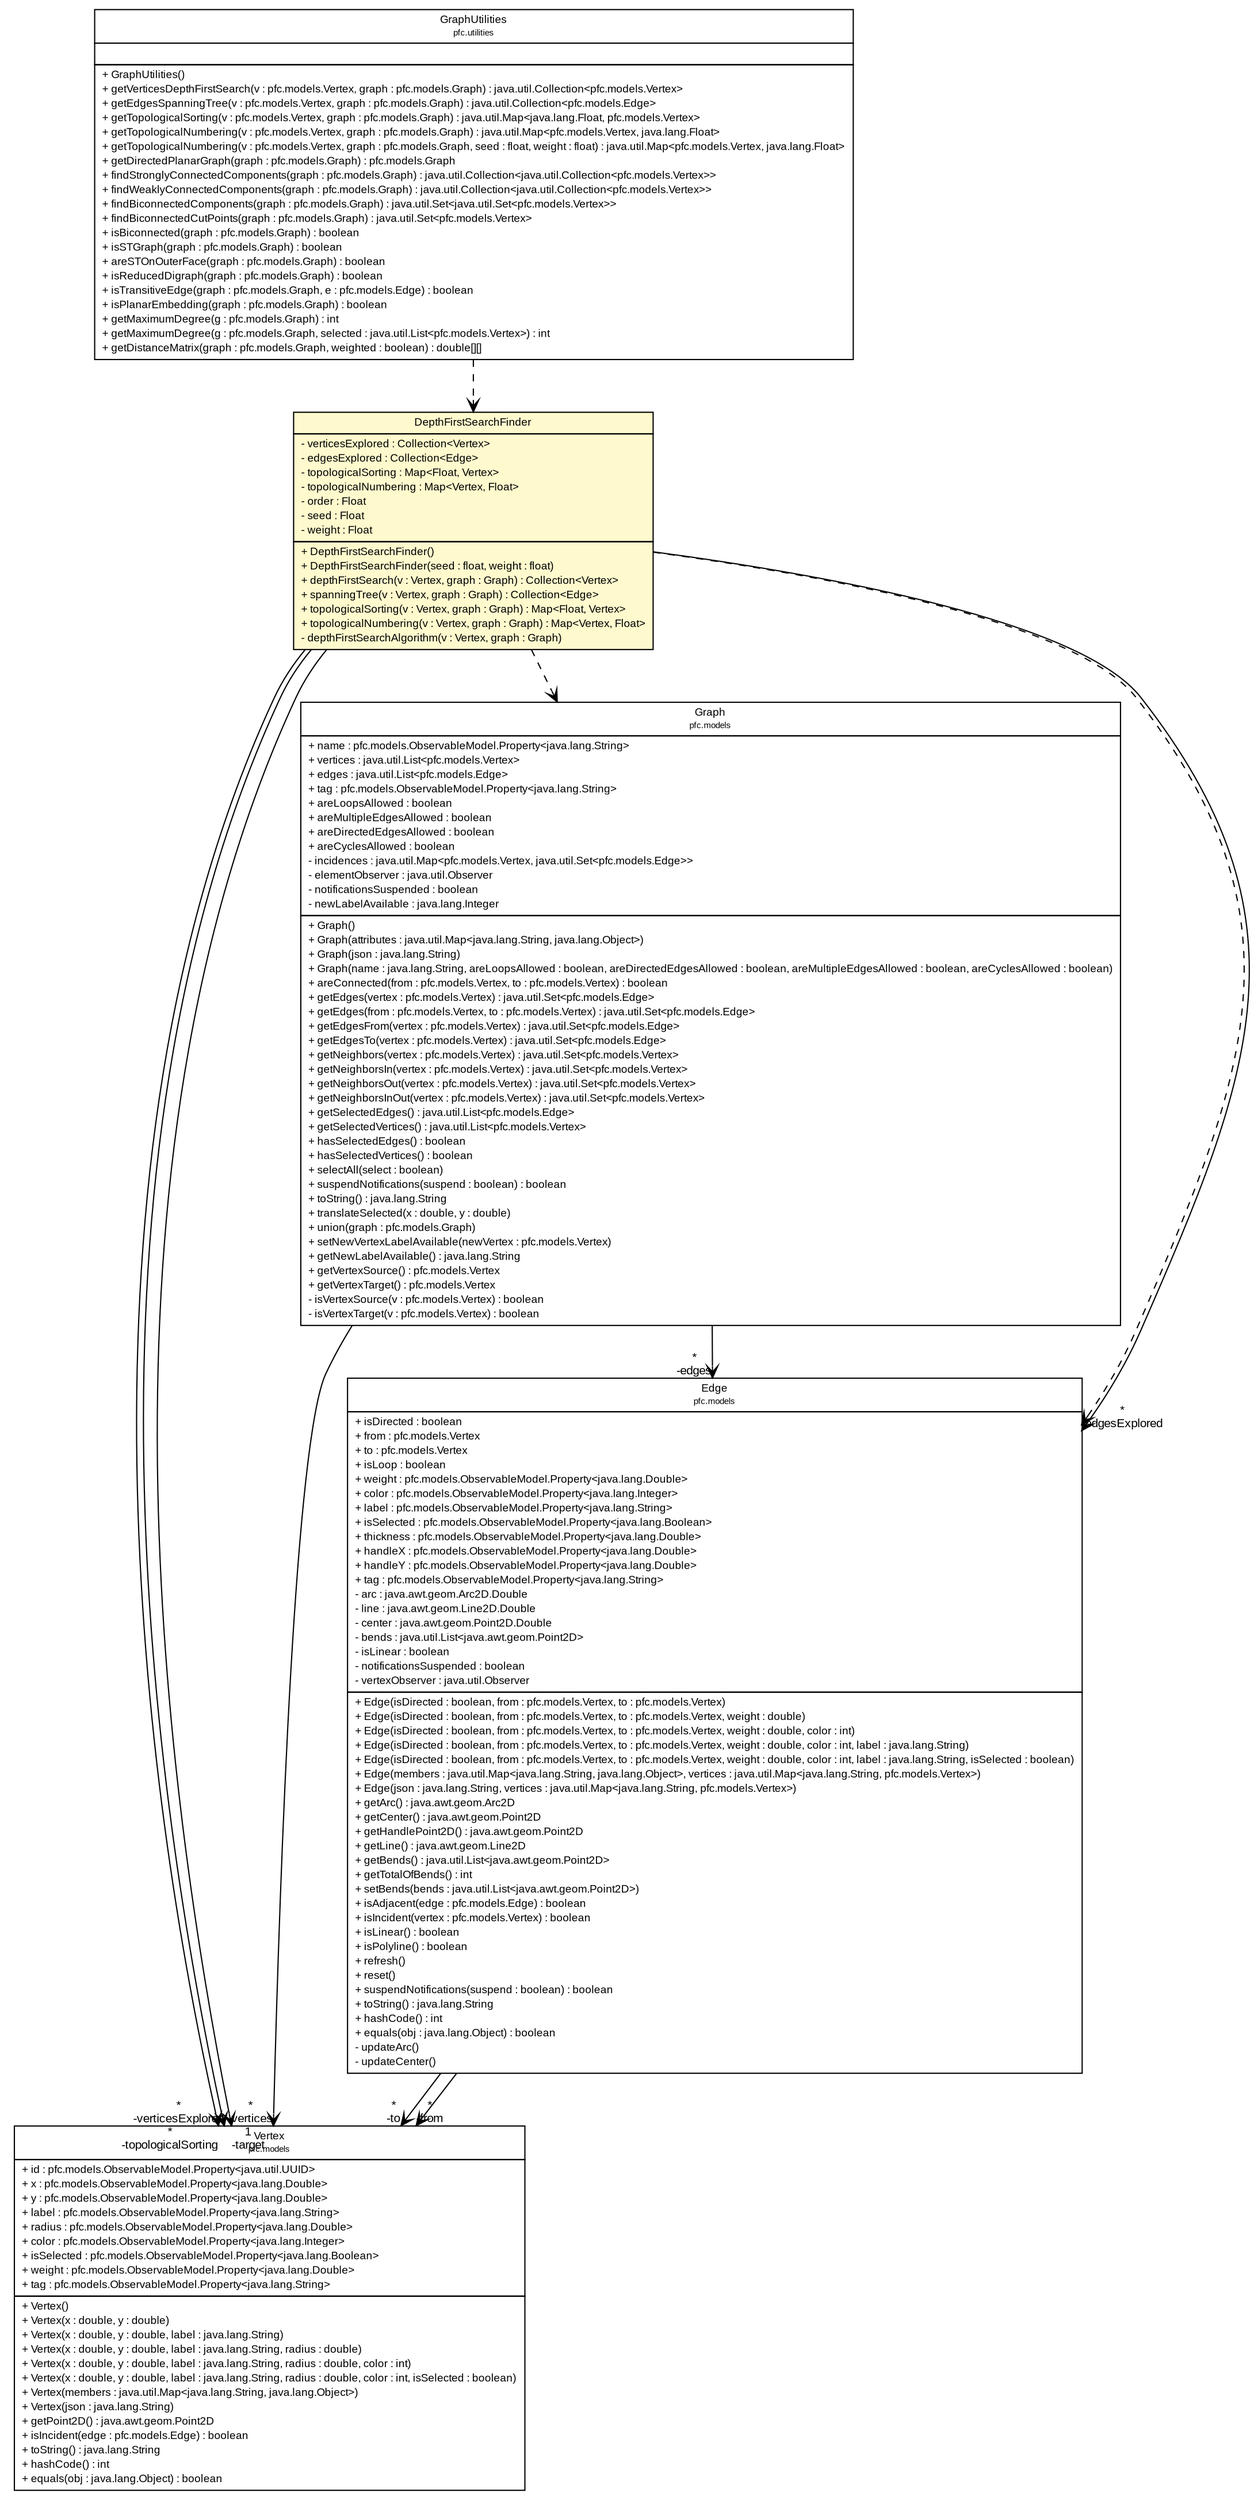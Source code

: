 #!/usr/local/bin/dot
#
# Class diagram 
# Generated by UMLGraph version R5_6 (http://www.umlgraph.org/)
#

digraph G {
	edge [fontname="arial",fontsize=10,labelfontname="arial",labelfontsize=10];
	node [fontname="arial",fontsize=10,shape=plaintext];
	nodesep=0.25;
	ranksep=0.5;
	// pfc.models.Vertex
	c5523 [label=<<table title="pfc.models.Vertex" border="0" cellborder="1" cellspacing="0" cellpadding="2" port="p" href="../../models/Vertex.html">
		<tr><td><table border="0" cellspacing="0" cellpadding="1">
<tr><td align="center" balign="center"> Vertex </td></tr>
<tr><td align="center" balign="center"><font point-size="7.0"> pfc.models </font></td></tr>
		</table></td></tr>
		<tr><td><table border="0" cellspacing="0" cellpadding="1">
<tr><td align="left" balign="left"> + id : pfc.models.ObservableModel.Property&lt;java.util.UUID&gt; </td></tr>
<tr><td align="left" balign="left"> + x : pfc.models.ObservableModel.Property&lt;java.lang.Double&gt; </td></tr>
<tr><td align="left" balign="left"> + y : pfc.models.ObservableModel.Property&lt;java.lang.Double&gt; </td></tr>
<tr><td align="left" balign="left"> + label : pfc.models.ObservableModel.Property&lt;java.lang.String&gt; </td></tr>
<tr><td align="left" balign="left"> + radius : pfc.models.ObservableModel.Property&lt;java.lang.Double&gt; </td></tr>
<tr><td align="left" balign="left"> + color : pfc.models.ObservableModel.Property&lt;java.lang.Integer&gt; </td></tr>
<tr><td align="left" balign="left"> + isSelected : pfc.models.ObservableModel.Property&lt;java.lang.Boolean&gt; </td></tr>
<tr><td align="left" balign="left"> + weight : pfc.models.ObservableModel.Property&lt;java.lang.Double&gt; </td></tr>
<tr><td align="left" balign="left"> + tag : pfc.models.ObservableModel.Property&lt;java.lang.String&gt; </td></tr>
		</table></td></tr>
		<tr><td><table border="0" cellspacing="0" cellpadding="1">
<tr><td align="left" balign="left"> + Vertex() </td></tr>
<tr><td align="left" balign="left"> + Vertex(x : double, y : double) </td></tr>
<tr><td align="left" balign="left"> + Vertex(x : double, y : double, label : java.lang.String) </td></tr>
<tr><td align="left" balign="left"> + Vertex(x : double, y : double, label : java.lang.String, radius : double) </td></tr>
<tr><td align="left" balign="left"> + Vertex(x : double, y : double, label : java.lang.String, radius : double, color : int) </td></tr>
<tr><td align="left" balign="left"> + Vertex(x : double, y : double, label : java.lang.String, radius : double, color : int, isSelected : boolean) </td></tr>
<tr><td align="left" balign="left"> + Vertex(members : java.util.Map&lt;java.lang.String, java.lang.Object&gt;) </td></tr>
<tr><td align="left" balign="left"> + Vertex(json : java.lang.String) </td></tr>
<tr><td align="left" balign="left"> + getPoint2D() : java.awt.geom.Point2D </td></tr>
<tr><td align="left" balign="left"> + isIncident(edge : pfc.models.Edge) : boolean </td></tr>
<tr><td align="left" balign="left"> + toString() : java.lang.String </td></tr>
<tr><td align="left" balign="left"> + hashCode() : int </td></tr>
<tr><td align="left" balign="left"> + equals(obj : java.lang.Object) : boolean </td></tr>
		</table></td></tr>
		</table>>, URL="../../models/Vertex.html", fontname="arial", fontcolor="black", fontsize=9.0];
	// pfc.models.Graph
	c5527 [label=<<table title="pfc.models.Graph" border="0" cellborder="1" cellspacing="0" cellpadding="2" port="p" href="../../models/Graph.html">
		<tr><td><table border="0" cellspacing="0" cellpadding="1">
<tr><td align="center" balign="center"> Graph </td></tr>
<tr><td align="center" balign="center"><font point-size="7.0"> pfc.models </font></td></tr>
		</table></td></tr>
		<tr><td><table border="0" cellspacing="0" cellpadding="1">
<tr><td align="left" balign="left"> + name : pfc.models.ObservableModel.Property&lt;java.lang.String&gt; </td></tr>
<tr><td align="left" balign="left"> + vertices : java.util.List&lt;pfc.models.Vertex&gt; </td></tr>
<tr><td align="left" balign="left"> + edges : java.util.List&lt;pfc.models.Edge&gt; </td></tr>
<tr><td align="left" balign="left"> + tag : pfc.models.ObservableModel.Property&lt;java.lang.String&gt; </td></tr>
<tr><td align="left" balign="left"> + areLoopsAllowed : boolean </td></tr>
<tr><td align="left" balign="left"> + areMultipleEdgesAllowed : boolean </td></tr>
<tr><td align="left" balign="left"> + areDirectedEdgesAllowed : boolean </td></tr>
<tr><td align="left" balign="left"> + areCyclesAllowed : boolean </td></tr>
<tr><td align="left" balign="left"> - incidences : java.util.Map&lt;pfc.models.Vertex, java.util.Set&lt;pfc.models.Edge&gt;&gt; </td></tr>
<tr><td align="left" balign="left"> - elementObserver : java.util.Observer </td></tr>
<tr><td align="left" balign="left"> - notificationsSuspended : boolean </td></tr>
<tr><td align="left" balign="left"> - newLabelAvailable : java.lang.Integer </td></tr>
		</table></td></tr>
		<tr><td><table border="0" cellspacing="0" cellpadding="1">
<tr><td align="left" balign="left"> + Graph() </td></tr>
<tr><td align="left" balign="left"> + Graph(attributes : java.util.Map&lt;java.lang.String, java.lang.Object&gt;) </td></tr>
<tr><td align="left" balign="left"> + Graph(json : java.lang.String) </td></tr>
<tr><td align="left" balign="left"> + Graph(name : java.lang.String, areLoopsAllowed : boolean, areDirectedEdgesAllowed : boolean, areMultipleEdgesAllowed : boolean, areCyclesAllowed : boolean) </td></tr>
<tr><td align="left" balign="left"> + areConnected(from : pfc.models.Vertex, to : pfc.models.Vertex) : boolean </td></tr>
<tr><td align="left" balign="left"> + getEdges(vertex : pfc.models.Vertex) : java.util.Set&lt;pfc.models.Edge&gt; </td></tr>
<tr><td align="left" balign="left"> + getEdges(from : pfc.models.Vertex, to : pfc.models.Vertex) : java.util.Set&lt;pfc.models.Edge&gt; </td></tr>
<tr><td align="left" balign="left"> + getEdgesFrom(vertex : pfc.models.Vertex) : java.util.Set&lt;pfc.models.Edge&gt; </td></tr>
<tr><td align="left" balign="left"> + getEdgesTo(vertex : pfc.models.Vertex) : java.util.Set&lt;pfc.models.Edge&gt; </td></tr>
<tr><td align="left" balign="left"> + getNeighbors(vertex : pfc.models.Vertex) : java.util.Set&lt;pfc.models.Vertex&gt; </td></tr>
<tr><td align="left" balign="left"> + getNeighborsIn(vertex : pfc.models.Vertex) : java.util.Set&lt;pfc.models.Vertex&gt; </td></tr>
<tr><td align="left" balign="left"> + getNeighborsOut(vertex : pfc.models.Vertex) : java.util.Set&lt;pfc.models.Vertex&gt; </td></tr>
<tr><td align="left" balign="left"> + getNeighborsInOut(vertex : pfc.models.Vertex) : java.util.Set&lt;pfc.models.Vertex&gt; </td></tr>
<tr><td align="left" balign="left"> + getSelectedEdges() : java.util.List&lt;pfc.models.Edge&gt; </td></tr>
<tr><td align="left" balign="left"> + getSelectedVertices() : java.util.List&lt;pfc.models.Vertex&gt; </td></tr>
<tr><td align="left" balign="left"> + hasSelectedEdges() : boolean </td></tr>
<tr><td align="left" balign="left"> + hasSelectedVertices() : boolean </td></tr>
<tr><td align="left" balign="left"> + selectAll(select : boolean) </td></tr>
<tr><td align="left" balign="left"> + suspendNotifications(suspend : boolean) : boolean </td></tr>
<tr><td align="left" balign="left"> + toString() : java.lang.String </td></tr>
<tr><td align="left" balign="left"> + translateSelected(x : double, y : double) </td></tr>
<tr><td align="left" balign="left"> + union(graph : pfc.models.Graph) </td></tr>
<tr><td align="left" balign="left"> + setNewVertexLabelAvailable(newVertex : pfc.models.Vertex) </td></tr>
<tr><td align="left" balign="left"> + getNewLabelAvailable() : java.lang.String </td></tr>
<tr><td align="left" balign="left"> + getVertexSource() : pfc.models.Vertex </td></tr>
<tr><td align="left" balign="left"> + getVertexTarget() : pfc.models.Vertex </td></tr>
<tr><td align="left" balign="left"> - isVertexSource(v : pfc.models.Vertex) : boolean </td></tr>
<tr><td align="left" balign="left"> - isVertexTarget(v : pfc.models.Vertex) : boolean </td></tr>
		</table></td></tr>
		</table>>, URL="../../models/Graph.html", fontname="arial", fontcolor="black", fontsize=9.0];
	// pfc.models.Edge
	c5528 [label=<<table title="pfc.models.Edge" border="0" cellborder="1" cellspacing="0" cellpadding="2" port="p" href="../../models/Edge.html">
		<tr><td><table border="0" cellspacing="0" cellpadding="1">
<tr><td align="center" balign="center"> Edge </td></tr>
<tr><td align="center" balign="center"><font point-size="7.0"> pfc.models </font></td></tr>
		</table></td></tr>
		<tr><td><table border="0" cellspacing="0" cellpadding="1">
<tr><td align="left" balign="left"> + isDirected : boolean </td></tr>
<tr><td align="left" balign="left"> + from : pfc.models.Vertex </td></tr>
<tr><td align="left" balign="left"> + to : pfc.models.Vertex </td></tr>
<tr><td align="left" balign="left"> + isLoop : boolean </td></tr>
<tr><td align="left" balign="left"> + weight : pfc.models.ObservableModel.Property&lt;java.lang.Double&gt; </td></tr>
<tr><td align="left" balign="left"> + color : pfc.models.ObservableModel.Property&lt;java.lang.Integer&gt; </td></tr>
<tr><td align="left" balign="left"> + label : pfc.models.ObservableModel.Property&lt;java.lang.String&gt; </td></tr>
<tr><td align="left" balign="left"> + isSelected : pfc.models.ObservableModel.Property&lt;java.lang.Boolean&gt; </td></tr>
<tr><td align="left" balign="left"> + thickness : pfc.models.ObservableModel.Property&lt;java.lang.Double&gt; </td></tr>
<tr><td align="left" balign="left"> + handleX : pfc.models.ObservableModel.Property&lt;java.lang.Double&gt; </td></tr>
<tr><td align="left" balign="left"> + handleY : pfc.models.ObservableModel.Property&lt;java.lang.Double&gt; </td></tr>
<tr><td align="left" balign="left"> + tag : pfc.models.ObservableModel.Property&lt;java.lang.String&gt; </td></tr>
<tr><td align="left" balign="left"> - arc : java.awt.geom.Arc2D.Double </td></tr>
<tr><td align="left" balign="left"> - line : java.awt.geom.Line2D.Double </td></tr>
<tr><td align="left" balign="left"> - center : java.awt.geom.Point2D.Double </td></tr>
<tr><td align="left" balign="left"> - bends : java.util.List&lt;java.awt.geom.Point2D&gt; </td></tr>
<tr><td align="left" balign="left"> - isLinear : boolean </td></tr>
<tr><td align="left" balign="left"> - notificationsSuspended : boolean </td></tr>
<tr><td align="left" balign="left"> - vertexObserver : java.util.Observer </td></tr>
		</table></td></tr>
		<tr><td><table border="0" cellspacing="0" cellpadding="1">
<tr><td align="left" balign="left"> + Edge(isDirected : boolean, from : pfc.models.Vertex, to : pfc.models.Vertex) </td></tr>
<tr><td align="left" balign="left"> + Edge(isDirected : boolean, from : pfc.models.Vertex, to : pfc.models.Vertex, weight : double) </td></tr>
<tr><td align="left" balign="left"> + Edge(isDirected : boolean, from : pfc.models.Vertex, to : pfc.models.Vertex, weight : double, color : int) </td></tr>
<tr><td align="left" balign="left"> + Edge(isDirected : boolean, from : pfc.models.Vertex, to : pfc.models.Vertex, weight : double, color : int, label : java.lang.String) </td></tr>
<tr><td align="left" balign="left"> + Edge(isDirected : boolean, from : pfc.models.Vertex, to : pfc.models.Vertex, weight : double, color : int, label : java.lang.String, isSelected : boolean) </td></tr>
<tr><td align="left" balign="left"> + Edge(members : java.util.Map&lt;java.lang.String, java.lang.Object&gt;, vertices : java.util.Map&lt;java.lang.String, pfc.models.Vertex&gt;) </td></tr>
<tr><td align="left" balign="left"> + Edge(json : java.lang.String, vertices : java.util.Map&lt;java.lang.String, pfc.models.Vertex&gt;) </td></tr>
<tr><td align="left" balign="left"> + getArc() : java.awt.geom.Arc2D </td></tr>
<tr><td align="left" balign="left"> + getCenter() : java.awt.geom.Point2D </td></tr>
<tr><td align="left" balign="left"> + getHandlePoint2D() : java.awt.geom.Point2D </td></tr>
<tr><td align="left" balign="left"> + getLine() : java.awt.geom.Line2D </td></tr>
<tr><td align="left" balign="left"> + getBends() : java.util.List&lt;java.awt.geom.Point2D&gt; </td></tr>
<tr><td align="left" balign="left"> + getTotalOfBends() : int </td></tr>
<tr><td align="left" balign="left"> + setBends(bends : java.util.List&lt;java.awt.geom.Point2D&gt;) </td></tr>
<tr><td align="left" balign="left"> + isAdjacent(edge : pfc.models.Edge) : boolean </td></tr>
<tr><td align="left" balign="left"> + isIncident(vertex : pfc.models.Vertex) : boolean </td></tr>
<tr><td align="left" balign="left"> + isLinear() : boolean </td></tr>
<tr><td align="left" balign="left"> + isPolyline() : boolean </td></tr>
<tr><td align="left" balign="left"> + refresh() </td></tr>
<tr><td align="left" balign="left"> + reset() </td></tr>
<tr><td align="left" balign="left"> + suspendNotifications(suspend : boolean) : boolean </td></tr>
<tr><td align="left" balign="left"> + toString() : java.lang.String </td></tr>
<tr><td align="left" balign="left"> + hashCode() : int </td></tr>
<tr><td align="left" balign="left"> + equals(obj : java.lang.Object) : boolean </td></tr>
<tr><td align="left" balign="left"> - updateArc() </td></tr>
<tr><td align="left" balign="left"> - updateCenter() </td></tr>
		</table></td></tr>
		</table>>, URL="../../models/Edge.html", fontname="arial", fontcolor="black", fontsize=9.0];
	// pfc.utilities.GraphUtilities
	c5574 [label=<<table title="pfc.utilities.GraphUtilities" border="0" cellborder="1" cellspacing="0" cellpadding="2" port="p" href="../GraphUtilities.html">
		<tr><td><table border="0" cellspacing="0" cellpadding="1">
<tr><td align="center" balign="center"> GraphUtilities </td></tr>
<tr><td align="center" balign="center"><font point-size="7.0"> pfc.utilities </font></td></tr>
		</table></td></tr>
		<tr><td><table border="0" cellspacing="0" cellpadding="1">
<tr><td align="left" balign="left">  </td></tr>
		</table></td></tr>
		<tr><td><table border="0" cellspacing="0" cellpadding="1">
<tr><td align="left" balign="left"> + GraphUtilities() </td></tr>
<tr><td align="left" balign="left"> + getVerticesDepthFirstSearch(v : pfc.models.Vertex, graph : pfc.models.Graph) : java.util.Collection&lt;pfc.models.Vertex&gt; </td></tr>
<tr><td align="left" balign="left"> + getEdgesSpanningTree(v : pfc.models.Vertex, graph : pfc.models.Graph) : java.util.Collection&lt;pfc.models.Edge&gt; </td></tr>
<tr><td align="left" balign="left"> + getTopologicalSorting(v : pfc.models.Vertex, graph : pfc.models.Graph) : java.util.Map&lt;java.lang.Float, pfc.models.Vertex&gt; </td></tr>
<tr><td align="left" balign="left"> + getTopologicalNumbering(v : pfc.models.Vertex, graph : pfc.models.Graph) : java.util.Map&lt;pfc.models.Vertex, java.lang.Float&gt; </td></tr>
<tr><td align="left" balign="left"> + getTopologicalNumbering(v : pfc.models.Vertex, graph : pfc.models.Graph, seed : float, weight : float) : java.util.Map&lt;pfc.models.Vertex, java.lang.Float&gt; </td></tr>
<tr><td align="left" balign="left"> + getDirectedPlanarGraph(graph : pfc.models.Graph) : pfc.models.Graph </td></tr>
<tr><td align="left" balign="left"> + findStronglyConnectedComponents(graph : pfc.models.Graph) : java.util.Collection&lt;java.util.Collection&lt;pfc.models.Vertex&gt;&gt; </td></tr>
<tr><td align="left" balign="left"> + findWeaklyConnectedComponents(graph : pfc.models.Graph) : java.util.Collection&lt;java.util.Collection&lt;pfc.models.Vertex&gt;&gt; </td></tr>
<tr><td align="left" balign="left"> + findBiconnectedComponents(graph : pfc.models.Graph) : java.util.Set&lt;java.util.Set&lt;pfc.models.Vertex&gt;&gt; </td></tr>
<tr><td align="left" balign="left"> + findBiconnectedCutPoints(graph : pfc.models.Graph) : java.util.Set&lt;pfc.models.Vertex&gt; </td></tr>
<tr><td align="left" balign="left"> + isBiconnected(graph : pfc.models.Graph) : boolean </td></tr>
<tr><td align="left" balign="left"> + isSTGraph(graph : pfc.models.Graph) : boolean </td></tr>
<tr><td align="left" balign="left"> + areSTOnOuterFace(graph : pfc.models.Graph) : boolean </td></tr>
<tr><td align="left" balign="left"> + isReducedDigraph(graph : pfc.models.Graph) : boolean </td></tr>
<tr><td align="left" balign="left"> + isTransitiveEdge(graph : pfc.models.Graph, e : pfc.models.Edge) : boolean </td></tr>
<tr><td align="left" balign="left"> + isPlanarEmbedding(graph : pfc.models.Graph) : boolean </td></tr>
<tr><td align="left" balign="left"> + getMaximumDegree(g : pfc.models.Graph) : int </td></tr>
<tr><td align="left" balign="left"> + getMaximumDegree(g : pfc.models.Graph, selected : java.util.List&lt;pfc.models.Vertex&gt;) : int </td></tr>
<tr><td align="left" balign="left"> + getDistanceMatrix(graph : pfc.models.Graph, weighted : boolean) : double[][] </td></tr>
		</table></td></tr>
		</table>>, URL="../GraphUtilities.html", fontname="arial", fontcolor="black", fontsize=9.0];
	// pfc.utilities.graph.DepthFirstSearchFinder
	c5583 [label=<<table title="pfc.utilities.graph.DepthFirstSearchFinder" border="0" cellborder="1" cellspacing="0" cellpadding="2" port="p" bgcolor="lemonChiffon" href="./DepthFirstSearchFinder.html">
		<tr><td><table border="0" cellspacing="0" cellpadding="1">
<tr><td align="center" balign="center"> DepthFirstSearchFinder </td></tr>
		</table></td></tr>
		<tr><td><table border="0" cellspacing="0" cellpadding="1">
<tr><td align="left" balign="left"> - verticesExplored : Collection&lt;Vertex&gt; </td></tr>
<tr><td align="left" balign="left"> - edgesExplored : Collection&lt;Edge&gt; </td></tr>
<tr><td align="left" balign="left"> - topologicalSorting : Map&lt;Float, Vertex&gt; </td></tr>
<tr><td align="left" balign="left"> - topologicalNumbering : Map&lt;Vertex, Float&gt; </td></tr>
<tr><td align="left" balign="left"> - order : Float </td></tr>
<tr><td align="left" balign="left"> - seed : Float </td></tr>
<tr><td align="left" balign="left"> - weight : Float </td></tr>
		</table></td></tr>
		<tr><td><table border="0" cellspacing="0" cellpadding="1">
<tr><td align="left" balign="left"> + DepthFirstSearchFinder() </td></tr>
<tr><td align="left" balign="left"> + DepthFirstSearchFinder(seed : float, weight : float) </td></tr>
<tr><td align="left" balign="left"> + depthFirstSearch(v : Vertex, graph : Graph) : Collection&lt;Vertex&gt; </td></tr>
<tr><td align="left" balign="left"> + spanningTree(v : Vertex, graph : Graph) : Collection&lt;Edge&gt; </td></tr>
<tr><td align="left" balign="left"> + topologicalSorting(v : Vertex, graph : Graph) : Map&lt;Float, Vertex&gt; </td></tr>
<tr><td align="left" balign="left"> + topologicalNumbering(v : Vertex, graph : Graph) : Map&lt;Vertex, Float&gt; </td></tr>
<tr><td align="left" balign="left"> - depthFirstSearchAlgorithm(v : Vertex, graph : Graph) </td></tr>
		</table></td></tr>
		</table>>, URL="./DepthFirstSearchFinder.html", fontname="arial", fontcolor="black", fontsize=9.0];
	// pfc.models.Graph NAVASSOC pfc.models.Vertex
	c5527:p -> c5523:p [taillabel="", label="", headlabel="*\n-vertices", fontname="arial", fontcolor="black", fontsize=10.0, color="black", arrowhead=open];
	// pfc.models.Graph NAVASSOC pfc.models.Edge
	c5527:p -> c5528:p [taillabel="", label="", headlabel="*\n-edges", fontname="arial", fontcolor="black", fontsize=10.0, color="black", arrowhead=open];
	// pfc.models.Edge NAVASSOC pfc.models.Vertex
	c5528:p -> c5523:p [taillabel="", label="", headlabel="*\n-to", fontname="arial", fontcolor="black", fontsize=10.0, color="black", arrowhead=open];
	// pfc.models.Edge NAVASSOC pfc.models.Vertex
	c5528:p -> c5523:p [taillabel="", label="", headlabel="*\n-from", fontname="arial", fontcolor="black", fontsize=10.0, color="black", arrowhead=open];
	// pfc.utilities.GraphUtilities DEPEND pfc.utilities.graph.DepthFirstSearchFinder
	c5574:p -> c5583:p [taillabel="", label="", headlabel="", fontname="arial", fontcolor="black", fontsize=10.0, color="black", arrowhead=open, style=dashed];
	// pfc.utilities.graph.DepthFirstSearchFinder NAVASSOC pfc.models.Vertex
	c5583:p -> c5523:p [taillabel="", label="", headlabel="*\n-verticesExplored", fontname="arial", fontcolor="black", fontsize=10.0, color="black", arrowhead=open];
	// pfc.utilities.graph.DepthFirstSearchFinder NAVASSOC pfc.models.Edge
	c5583:p -> c5528:p [taillabel="", label="", headlabel="*\n-edgesExplored", fontname="arial", fontcolor="black", fontsize=10.0, color="black", arrowhead=open];
	// pfc.utilities.graph.DepthFirstSearchFinder NAVASSOC pfc.models.Vertex
	c5583:p -> c5523:p [taillabel="", label="", headlabel="*\n-topologicalSorting", fontname="arial", fontcolor="black", fontsize=10.0, color="black", arrowhead=open];
	// pfc.utilities.graph.DepthFirstSearchFinder NAVASSOC pfc.models.Vertex
	c5583:p -> c5523:p [taillabel="", label="", headlabel="1\n-target", fontname="arial", fontcolor="black", fontsize=10.0, color="black", arrowhead=open];
	// pfc.utilities.graph.DepthFirstSearchFinder DEPEND pfc.models.Edge
	c5583:p -> c5528:p [taillabel="", label="", headlabel="", fontname="arial", fontcolor="black", fontsize=10.0, color="black", arrowhead=open, style=dashed];
	// pfc.utilities.graph.DepthFirstSearchFinder DEPEND pfc.models.Graph
	c5583:p -> c5527:p [taillabel="", label="", headlabel="", fontname="arial", fontcolor="black", fontsize=10.0, color="black", arrowhead=open, style=dashed];
}

